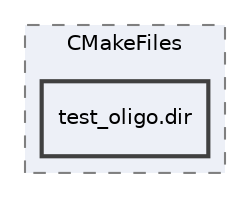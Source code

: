 digraph "build/tests/CMakeFiles/test_oligo.dir"
{
 // LATEX_PDF_SIZE
  edge [fontname="Helvetica",fontsize="10",labelfontname="Helvetica",labelfontsize="10"];
  node [fontname="Helvetica",fontsize="10",shape=record];
  compound=true
  subgraph clusterdir_b67b133a83ac3df5d719be61f4ee2417 {
    graph [ bgcolor="#edf0f7", pencolor="grey50", style="filled,dashed,", label="CMakeFiles", fontname="Helvetica", fontsize="10", URL="dir_b67b133a83ac3df5d719be61f4ee2417.html"]
  dir_24e7b5d66b3a237235bafae23f9dbf12 [shape=box, label="test_oligo.dir", style="filled,bold,", fillcolor="#edf0f7", color="grey25", URL="dir_24e7b5d66b3a237235bafae23f9dbf12.html"];
  }
}
